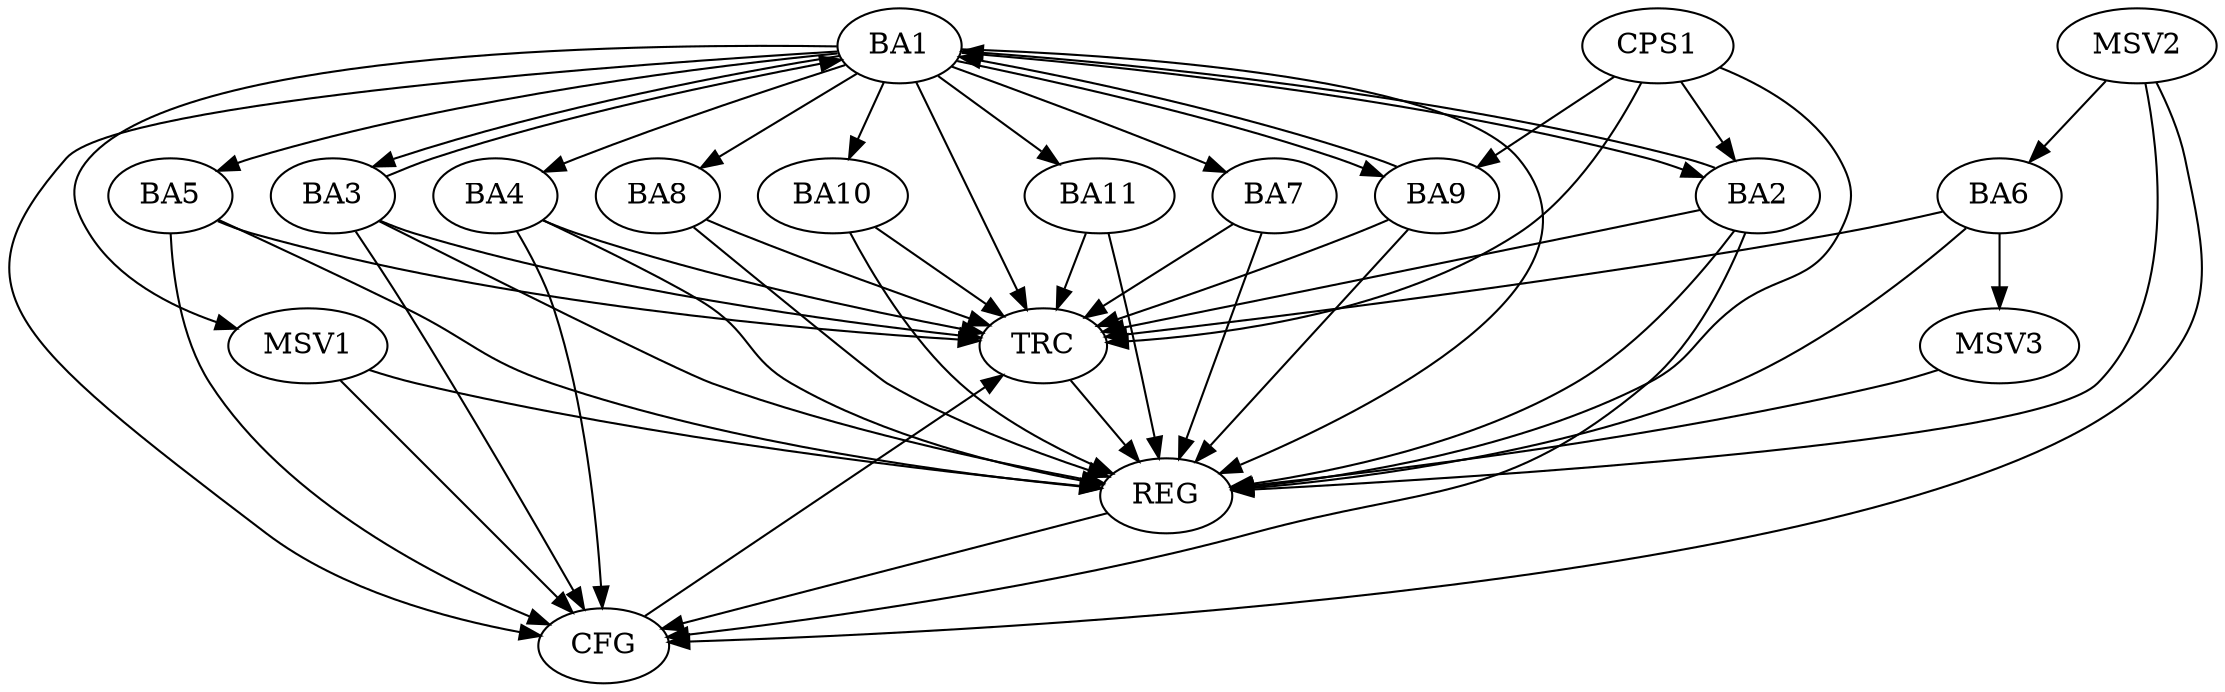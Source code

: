 strict digraph G {
  BA1 [ label="BA1" ];
  BA2 [ label="BA2" ];
  BA3 [ label="BA3" ];
  BA4 [ label="BA4" ];
  BA5 [ label="BA5" ];
  BA6 [ label="BA6" ];
  BA7 [ label="BA7" ];
  BA8 [ label="BA8" ];
  BA9 [ label="BA9" ];
  BA10 [ label="BA10" ];
  BA11 [ label="BA11" ];
  CPS1 [ label="CPS1" ];
  REG [ label="REG" ];
  CFG [ label="CFG" ];
  TRC [ label="TRC" ];
  MSV1 [ label="MSV1" ];
  MSV2 [ label="MSV2" ];
  MSV3 [ label="MSV3" ];
  BA1 -> BA2;
  BA2 -> BA1;
  BA3 -> BA1;
  BA9 -> BA1;
  CPS1 -> BA2;
  CPS1 -> BA9;
  BA1 -> REG;
  BA2 -> REG;
  BA3 -> REG;
  BA4 -> REG;
  BA5 -> REG;
  BA6 -> REG;
  BA7 -> REG;
  BA8 -> REG;
  BA9 -> REG;
  BA10 -> REG;
  BA11 -> REG;
  CPS1 -> REG;
  BA2 -> CFG;
  BA5 -> CFG;
  BA1 -> CFG;
  BA3 -> CFG;
  BA4 -> CFG;
  REG -> CFG;
  BA1 -> TRC;
  BA2 -> TRC;
  BA3 -> TRC;
  BA4 -> TRC;
  BA5 -> TRC;
  BA6 -> TRC;
  BA7 -> TRC;
  BA8 -> TRC;
  BA9 -> TRC;
  BA10 -> TRC;
  BA11 -> TRC;
  CPS1 -> TRC;
  CFG -> TRC;
  TRC -> REG;
  BA1 -> BA7;
  BA1 -> BA3;
  BA1 -> BA5;
  BA1 -> BA9;
  BA1 -> BA10;
  BA1 -> BA11;
  BA1 -> BA8;
  BA1 -> BA4;
  BA1 -> MSV1;
  MSV1 -> REG;
  MSV1 -> CFG;
  MSV2 -> BA6;
  MSV2 -> REG;
  MSV2 -> CFG;
  BA6 -> MSV3;
  MSV3 -> REG;
}
